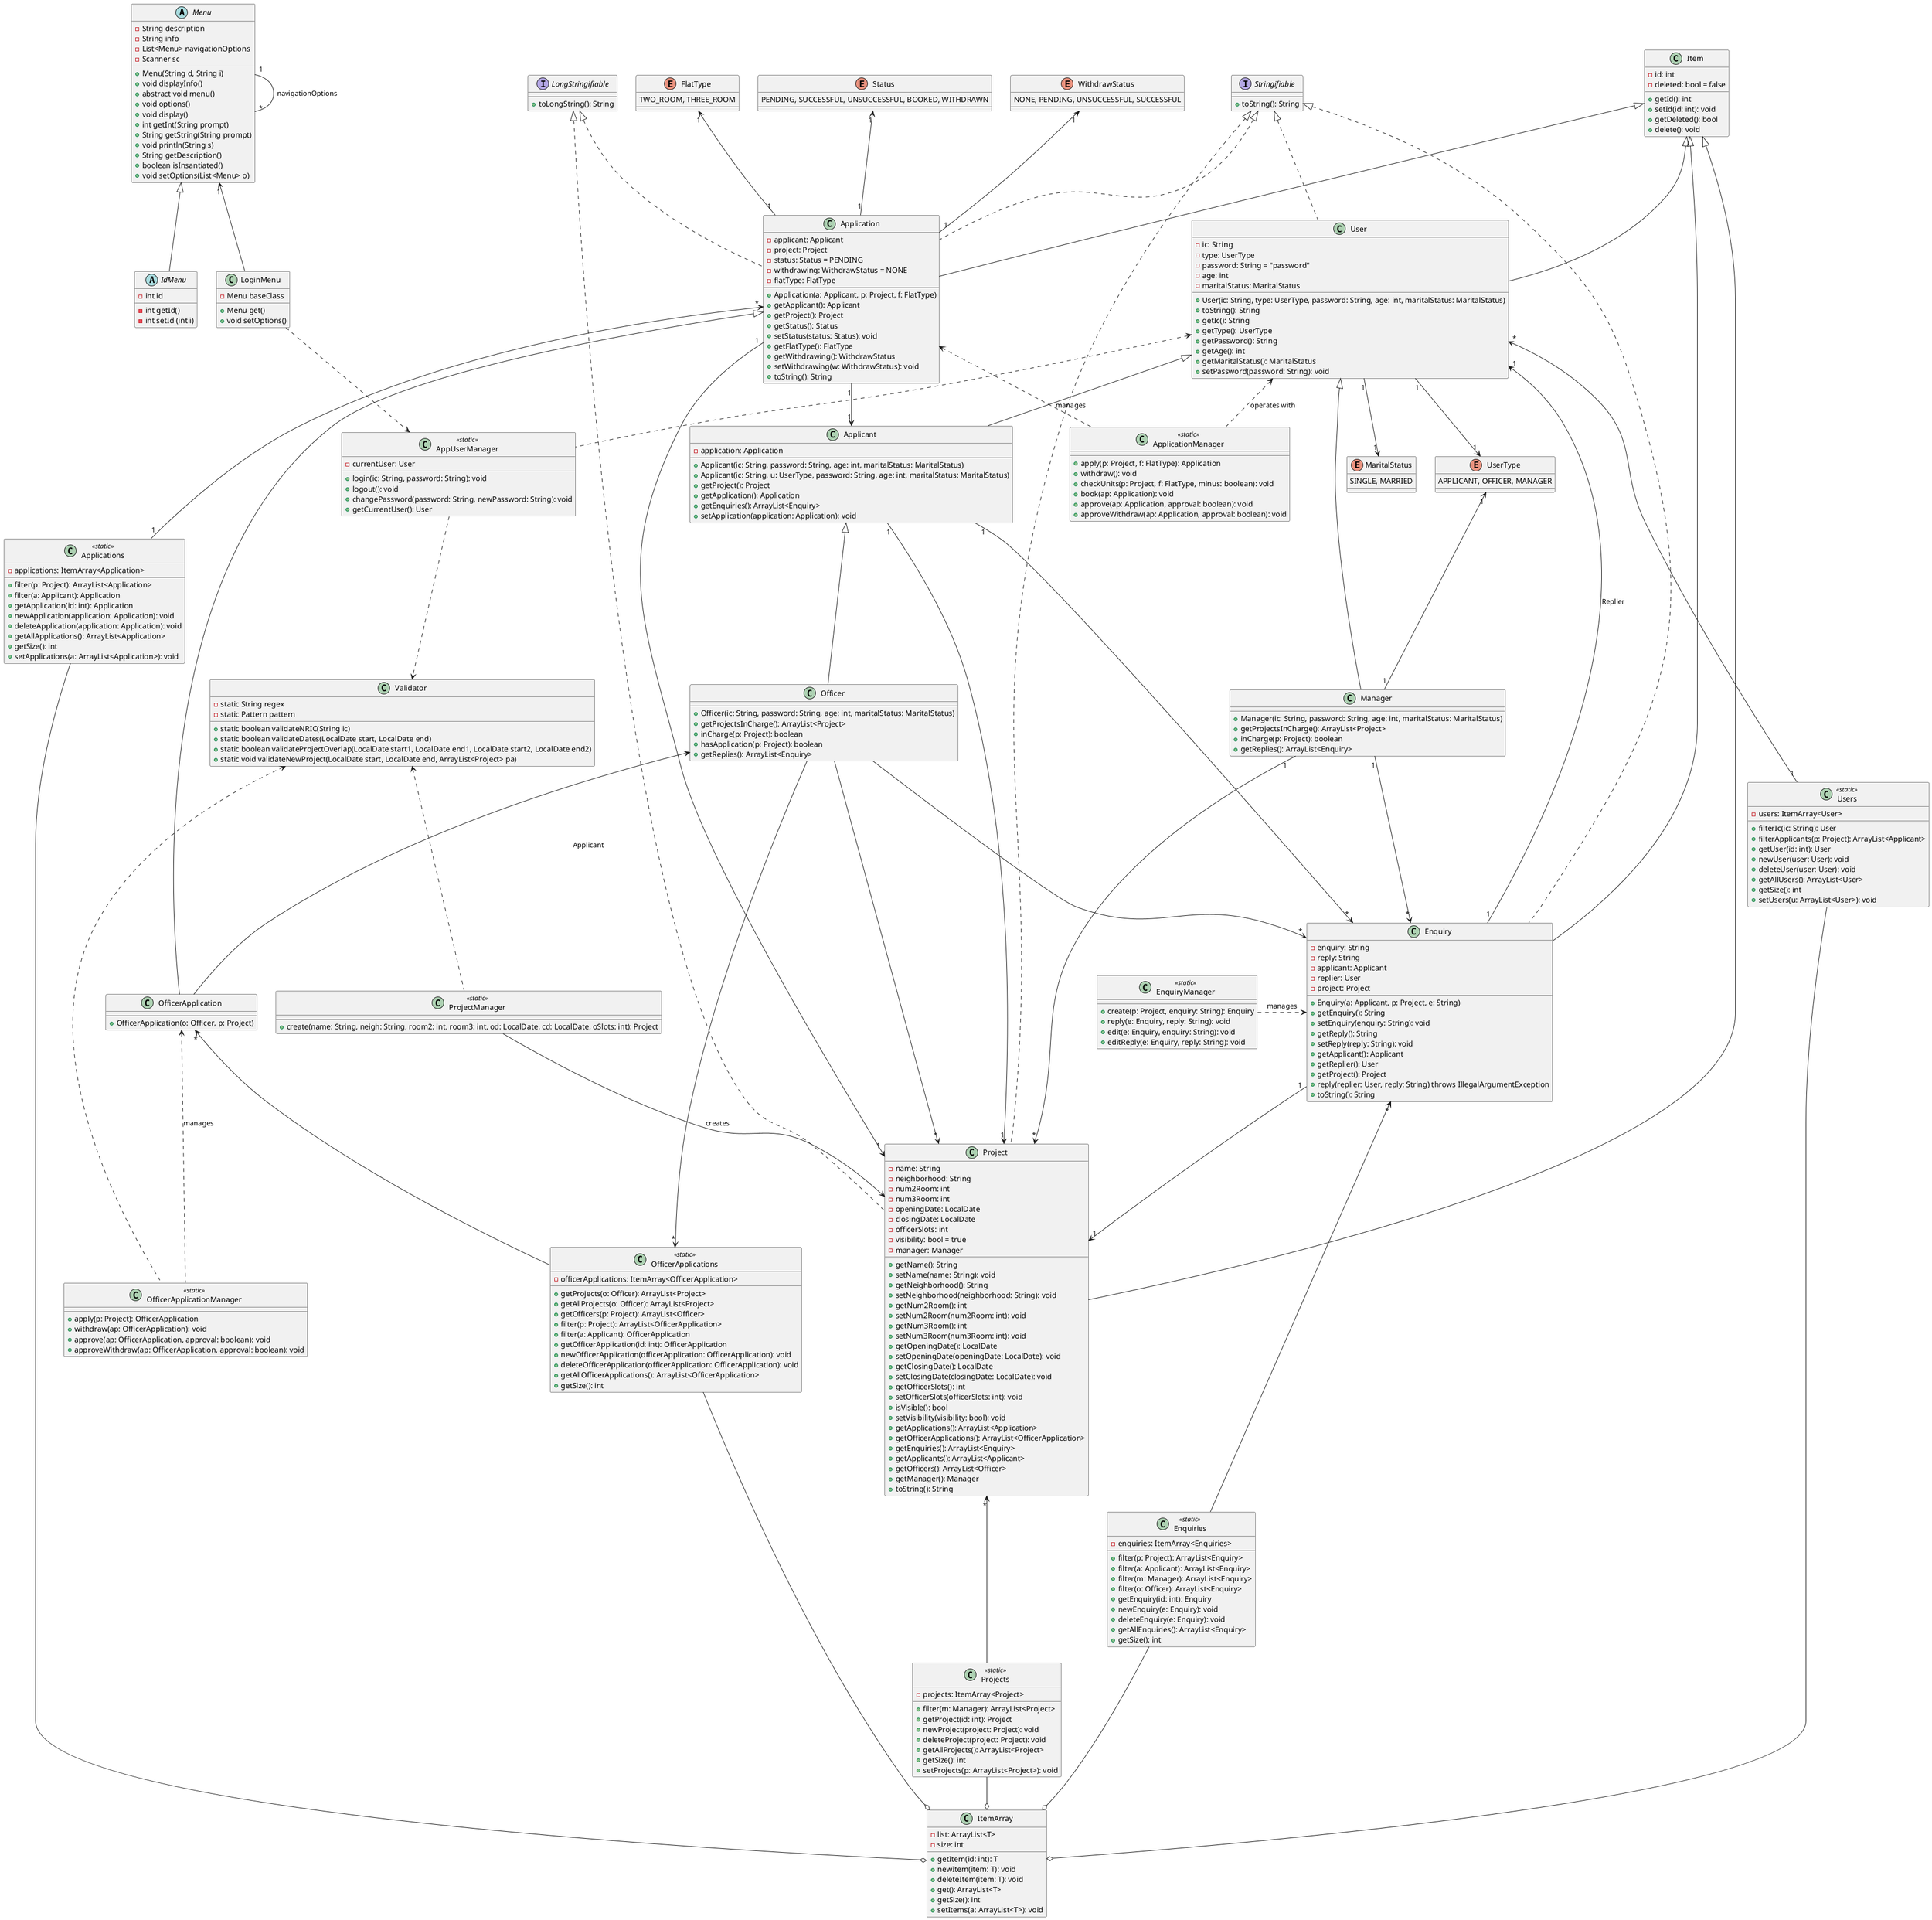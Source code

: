 @startuml EntityClassDiagram

'---ITEMS---
class Item {
    - id: int
    - deleted: bool = false
    + getId(): int
    + setId(id: int): void
    + getDeleted(): bool
    + delete(): void
}

interface Stringifiable {
    + toString(): String
}
interface LongStringifiable {
    + toLongString(): String
}
class Project extends Item implements Stringifiable, LongStringifiable {
    - name: String
    - neighborhood: String
    - num2Room: int
    - num3Room: int
    - openingDate: LocalDate
    - closingDate: LocalDate
    - officerSlots: int
    - visibility: bool = true
    - manager: Manager
    
    + getName(): String
    + setName(name: String): void
    + getNeighborhood(): String
    + setNeighborhood(neighborhood: String): void
    + getNum2Room(): int
    + setNum2Room(num2Room: int): void
    + getNum3Room(): int
    + setNum3Room(num3Room: int): void
    + getOpeningDate(): LocalDate
    + setOpeningDate(openingDate: LocalDate): void
    + getClosingDate(): LocalDate
    + setClosingDate(closingDate: LocalDate): void
    + getOfficerSlots(): int
    + setOfficerSlots(officerSlots: int): void
    + isVisible(): bool
    + setVisibility(visibility: bool): void
    + getApplications(): ArrayList<Application>
    + getOfficerApplications(): ArrayList<OfficerApplication>
    + getEnquiries(): ArrayList<Enquiry>
    + getApplicants(): ArrayList<Applicant>
    + getOfficers(): ArrayList<Officer>
    + getManager(): Manager
    + toString(): String
}

class Application extends Item implements Stringifiable, LongStringifiable {
    - applicant: Applicant
    - project: Project
    - status: Status = PENDING
    - withdrawing: WithdrawStatus = NONE
    - flatType: FlatType

    + Application(a: Applicant, p: Project, f: FlatType)
    + getApplicant(): Applicant
    + getProject(): Project
    + getStatus(): Status
    + setStatus(status: Status): void
    + getFlatType(): FlatType
    + getWithdrawing(): WithdrawStatus
    + setWithdrawing(w: WithdrawStatus): void
    + toString(): String
}

enum Status {
    PENDING, SUCCESSFUL, UNSUCCESSFUL, BOOKED, WITHDRAWN
}

enum FlatType {
    TWO_ROOM, THREE_ROOM
}

enum WithdrawStatus {
    NONE, PENDING, UNSUCCESSFUL, SUCCESSFUL
}


class OfficerApplication extends Application {
    + OfficerApplication(o: Officer, p: Project)
}

class Enquiry extends Item implements Stringifiable {
    - enquiry: String
    - reply: String
    - applicant: Applicant
    - replier: User
    - project: Project

    + Enquiry(a: Applicant, p: Project, e: String)
    + getEnquiry(): String
    + setEnquiry(enquiry: String): void
    + getReply(): String
    + setReply(reply: String): void
    + getApplicant(): Applicant
    + getReplier(): User
    + getProject(): Project
    + reply(replier: User, reply: String) throws IllegalArgumentException
    + toString(): String
}


'---USERS---
class User extends Item implements Stringifiable {
    - ic: String
    - type: UserType
    - password: String = "password"
    - age: int
    - maritalStatus: MaritalStatus

    + User(ic: String, type: UserType, password: String, age: int, maritalStatus: MaritalStatus)
    + toString(): String
    + getIc(): String
    + getType(): UserType
    + getPassword(): String
    + getAge(): int
    + getMaritalStatus(): MaritalStatus
    + setPassword(password: String): void
}

enum UserType {
    APPLICANT, OFFICER, MANAGER
}

enum MaritalStatus {
    SINGLE, MARRIED
}


class Applicant extends User {
    - application: Application

    + Applicant(ic: String, password: String, age: int, maritalStatus: MaritalStatus)
    + Applicant(ic: String, u: UserType, password: String, age: int, maritalStatus: MaritalStatus)
    + getProject(): Project
    + getApplication(): Application
    + getEnquiries(): ArrayList<Enquiry>
    + setApplication(application: Application): void
}


class Officer extends Applicant {
    + Officer(ic: String, password: String, age: int, maritalStatus: MaritalStatus)
    + getProjectsInCharge(): ArrayList<Project>
    + inCharge(p: Project): boolean
    + hasApplication(p: Project): boolean
    + getReplies(): ArrayList<Enquiry>
}

class Manager extends User {
    + Manager(ic: String, password: String, age: int, maritalStatus: MaritalStatus)
    + getProjectsInCharge(): ArrayList<Project>
    + inCharge(p: Project): boolean
    + getReplies(): ArrayList<Enquiry>
}

'---ARRAYS---

class ItemArray {
    - list: ArrayList<T>
    - size: int
    + getItem(id: int): T
    + newItem(item: T): void
    + deleteItem(item: T): void
    + get(): ArrayList<T>
    + getSize(): int
    + setItems(a: ArrayList<T>): void
}

class Users <<static>>{
    - users: ItemArray<User>
    + filterIc(ic: String): User
    + filterApplicants(p: Project): ArrayList<Applicant>
    + getUser(id: int): User
    + newUser(user: User): void
    + deleteUser(user: User): void
    + getAllUsers(): ArrayList<User>
    + getSize(): int
    + setUsers(u: ArrayList<User>): void
}


class Projects <<static>> {
    - projects: ItemArray<Project>
    + filter(m: Manager): ArrayList<Project>
    + getProject(id: int): Project
    + newProject(project: Project): void
    + deleteProject(project: Project): void
    + getAllProjects(): ArrayList<Project>
    + getSize(): int
    + setProjects(p: ArrayList<Project>): void
}


class Applications <<static>> {
    - applications: ItemArray<Application>
    + filter(p: Project): ArrayList<Application>
    + filter(a: Applicant): Application
    + getApplication(id: int): Application
    + newApplication(application: Application): void
    + deleteApplication(application: Application): void
    + getAllApplications(): ArrayList<Application>
    + getSize(): int
    + setApplications(a: ArrayList<Application>): void
}


class OfficerApplications <<static>> {
    - officerApplications: ItemArray<OfficerApplication>
    + getProjects(o: Officer): ArrayList<Project>
    + getAllProjects(o: Officer): ArrayList<Project>
    + getOfficers(p: Project): ArrayList<Officer>
    + filter(p: Project): ArrayList<OfficerApplication>
    + filter(a: Applicant): OfficerApplication
    + getOfficerApplication(id: int): OfficerApplication
    + newOfficerApplication(officerApplication: OfficerApplication): void
    + deleteOfficerApplication(officerApplication: OfficerApplication): void
    + getAllOfficerApplications(): ArrayList<OfficerApplication>
    + getSize(): int
}


class Enquiries <<static>>{
    - enquiries: ItemArray<Enquiries>
    + filter(p: Project): ArrayList<Enquiry>
    + filter(a: Applicant): ArrayList<Enquiry>
    + filter(m: Manager): ArrayList<Enquiry>
    + filter(o: Officer): ArrayList<Enquiry>
    + getEnquiry(id: int): Enquiry
    + newEnquiry(e: Enquiry): void
    + deleteEnquiry(e: Enquiry): void
    + getAllEnquiries(): ArrayList<Enquiry>
    + getSize(): int
}


'---MANAGERS---

class ApplicationManager <<static>> {
    +apply(p: Project, f: FlatType): Application
    +withdraw(): void
    +checkUnits(p: Project, f: FlatType, minus: boolean): void
    +book(ap: Application): void
    +approve(ap: Application, approval: boolean): void
    +approveWithdraw(ap: Application, approval: boolean): void
}


class ProjectManager <<static>> {
    + create(name: String, neigh: String, room2: int, room3: int, od: LocalDate, cd: LocalDate, oSlots: int): Project
}


class EnquiryManager <<static>> {
    + create(p: Project, enquiry: String): Enquiry
    + reply(e: Enquiry, reply: String): void
    + edit(e: Enquiry, enquiry: String): void
    + editReply(e: Enquiry, reply: String): void
}


class AppUserManager <<static>> {
    - currentUser: User
    + login(ic: String, password: String): void
    + logout(): void
    + changePassword(password: String, newPassword: String): void
    + getCurrentUser(): User
}


class OfficerApplicationManager <<static>> {
    +apply(p: Project): OfficerApplication
    +withdraw(ap: OfficerApplication): void
    +approve(ap: OfficerApplication, approval: boolean): void
    +approveWithdraw(ap: OfficerApplication, approval: boolean): void
}


class Validator {
    - static String regex
    - static Pattern pattern
    + static boolean validateNRIC(String ic)
    + static boolean validateDates(LocalDate start, LocalDate end)
    + static boolean validateProjectOverlap(LocalDate start1, LocalDate end1, LocalDate start2, LocalDate end2)
    + static void validateNewProject(LocalDate start, LocalDate end, ArrayList<Project> pa)
}


'---GUI--- 
abstract class Menu {
    - String description
    - String info
    - List<Menu> navigationOptions
    - Scanner sc
    + Menu(String d, String i)
    + void displayInfo()
    + abstract void menu()
    + void options()
    + void display()
    + int getInt(String prompt)
    + String getString(String prompt)
    + void println(String s)
    + String getDescription()
    + boolean isInsantiated()
    + void setOptions(List<Menu> o)
}


abstract IdMenu extends Menu {
    - int id
    - int getId()
    - int setId (int i)
}


class LoginMenu {
    - Menu baseClass
    + Menu get()
    + void setOptions()
}

LoginMenu -u-> "1" Menu

' Item relations
Application "1" --> "1" Applicant
Application "1" --> "1" Project
Application "1" -u-> "1" Status
Application "1" -u-> "1" FlatType
Application "1" -u-> "1" WithdrawStatus
Enquiry "1" --> "1" User : Replier
Enquiry "1" -> "1" Project
Applicant "1" --> "1" Project
Applicant "1" --> "*" Enquiry
Officer --> "*" Project
Officer --> "*" Enquiry
OfficerApplication -u-> Officer : "Applicant"
Officer -l-> "*" OfficerApplications
Manager "1" --> "*" Project
Manager "1" --> "*" Enquiry
Manager "1" -u-> "1" UserType
User "1" --> "1" UserType
User "1" --> "1" MaritalStatus

'Array relations
Users --o ItemArray
Projects --o ItemArray
Applications --o ItemArray
OfficerApplications --o ItemArray
Enquiries --o ItemArray

Users "1" -u-> "*" User
'Users ..> Project : filter by
Projects -u-> "*" Project
'Projects ..> Manager : "filter by"
Applications "1" -u-> "*" Application
'Applications ..> Project : "filter by"
'Applications ..> Applicant : "filter by"
OfficerApplications -u-> "*" OfficerApplication
'OfficerApplications ..> Project : "filter by"
'OfficerApplications ..> Officer : "filter by" 
Enquiries -u-> "*" Enquiry 
'Enquiries ..> Project : "filter by"
'Enquiries ..> User : "filter by"

'Manager relations
'ApplicationManager ..> Project : "apply for"
ApplicationManager .u.> Application : "manages"
'ApplicationManager ..> Officer : "operates with"
'ApplicationManager ..> Manager : "operates with"
'ApplicationManager ..> Applicant : "operates with"
ApplicationManager .u.> User : "operates with"
'ApplicationManager ..> FlatType : "uses"
'ApplicationManager ..> Status : "uses"
'ApplicationManager ..> WithdrawStatus : "uses"
'ApplicationManager ..> AppUserManager
EnquiryManager .r.> Enquiry : "manages"
'EnquiryManager ..> Project : "works with"
'EnquiryManager ..> User : "authorizes"
'EnquiryManager ..> Officer : "checks role"
'EnquiryManager ..> Manager : "checks role"
'EnquiryManager ..> AppUserManager
'OfficerApplicationManager ..> Project : "apply for"
OfficerApplicationManager .u.> OfficerApplication : "manages"
'OfficerApplicationManager ..> Officer : "operates with"
'OfficerApplicationManager ..> Manager : "operates with"
'OfficerApplicationManager ..> Status : "uses"
'OfficerApplicationManager ..> WithdrawStatus : "uses"
OfficerApplicationManager .u.> Validator
'OfficerApplicationManager ..> AppUserManager
ProjectManager --> Project : "creates"
'ProjectManager ..> Manager : "accesses current manager"
ProjectManager .u.> Validator
'ProjectManager ..> AppUserManager
AppUserManager .u.> User
AppUserManager ..> Validator

' Menu relations
Menu "1"-- "*" Menu : "navigationOptions"
LoginMenu ..> AppUserManager


@enduml